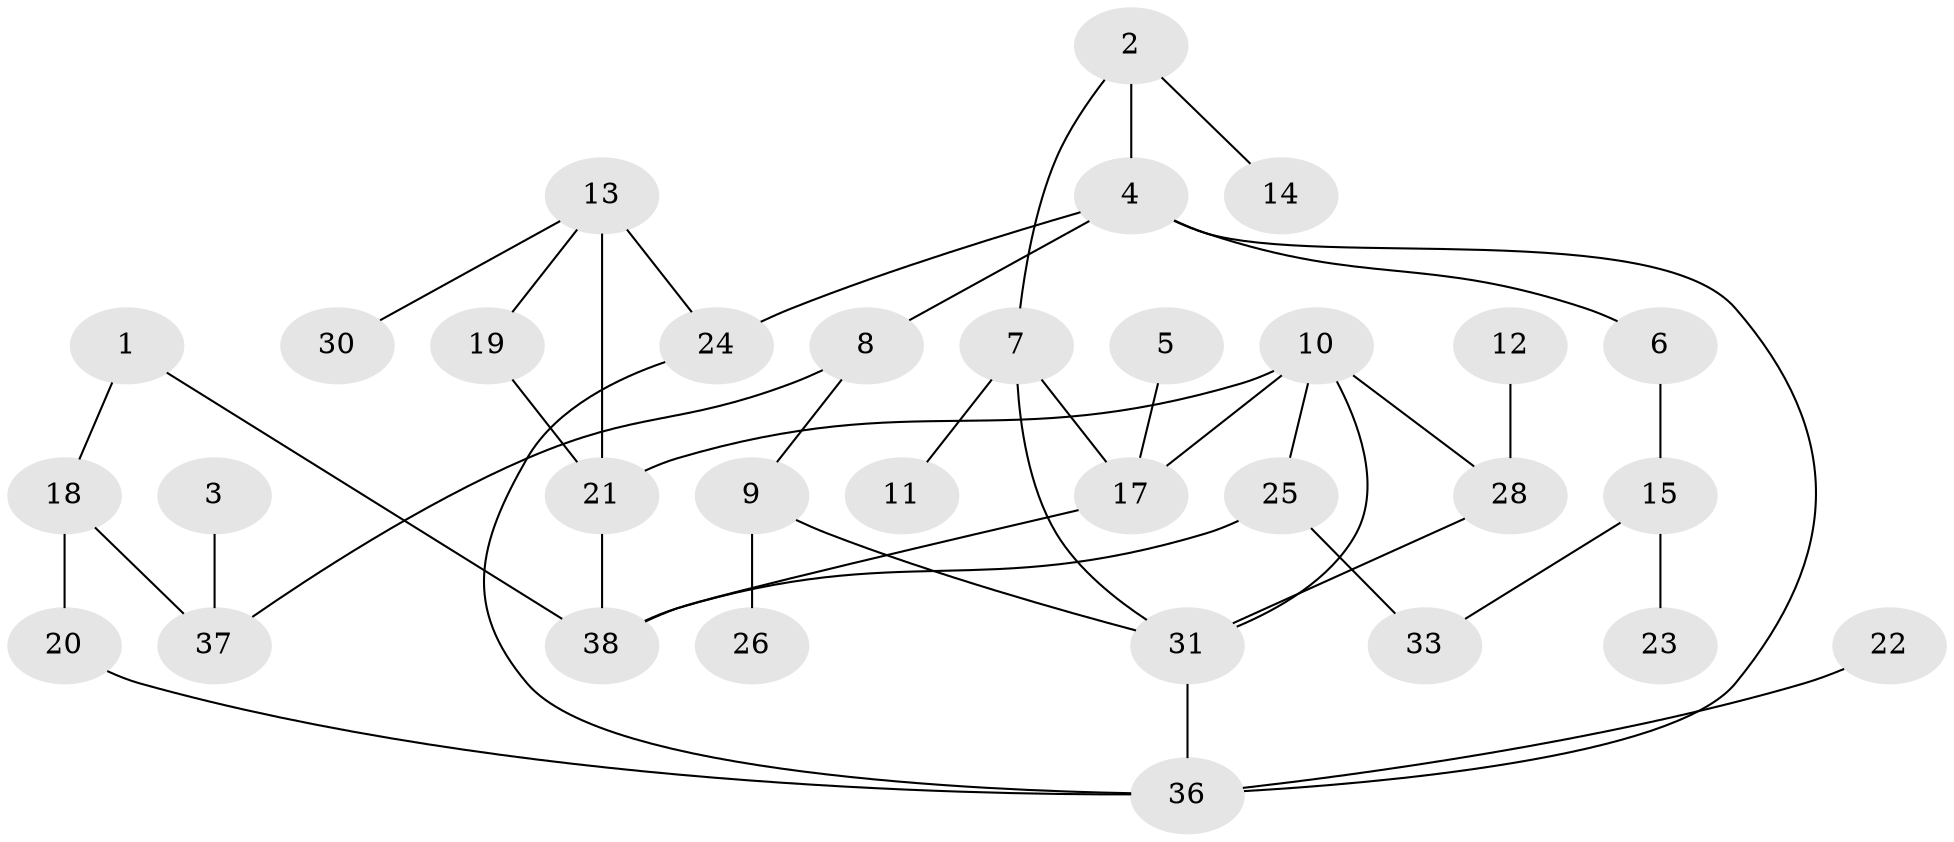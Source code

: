 // original degree distribution, {2: 0.20754716981132076, 4: 0.1320754716981132, 1: 0.20754716981132076, 3: 0.3018867924528302, 5: 0.05660377358490566, 0: 0.09433962264150944}
// Generated by graph-tools (version 1.1) at 2025/48/03/04/25 22:48:28]
// undirected, 32 vertices, 43 edges
graph export_dot {
  node [color=gray90,style=filled];
  1;
  2;
  3;
  4;
  5;
  6;
  7;
  8;
  9;
  10;
  11;
  12;
  13;
  14;
  15;
  17;
  18;
  19;
  20;
  21;
  22;
  23;
  24;
  25;
  26;
  28;
  30;
  31;
  33;
  36;
  37;
  38;
  1 -- 18 [weight=1.0];
  1 -- 38 [weight=1.0];
  2 -- 4 [weight=1.0];
  2 -- 7 [weight=1.0];
  2 -- 14 [weight=1.0];
  3 -- 37 [weight=1.0];
  4 -- 6 [weight=1.0];
  4 -- 8 [weight=1.0];
  4 -- 24 [weight=1.0];
  4 -- 36 [weight=1.0];
  5 -- 17 [weight=1.0];
  6 -- 15 [weight=1.0];
  7 -- 11 [weight=1.0];
  7 -- 17 [weight=1.0];
  7 -- 31 [weight=1.0];
  8 -- 9 [weight=1.0];
  8 -- 37 [weight=1.0];
  9 -- 26 [weight=1.0];
  9 -- 31 [weight=1.0];
  10 -- 17 [weight=1.0];
  10 -- 21 [weight=1.0];
  10 -- 25 [weight=1.0];
  10 -- 28 [weight=1.0];
  10 -- 31 [weight=1.0];
  12 -- 28 [weight=1.0];
  13 -- 19 [weight=1.0];
  13 -- 21 [weight=2.0];
  13 -- 24 [weight=1.0];
  13 -- 30 [weight=1.0];
  15 -- 23 [weight=1.0];
  15 -- 33 [weight=1.0];
  17 -- 38 [weight=1.0];
  18 -- 20 [weight=1.0];
  18 -- 37 [weight=1.0];
  19 -- 21 [weight=1.0];
  20 -- 36 [weight=1.0];
  21 -- 38 [weight=1.0];
  22 -- 36 [weight=1.0];
  24 -- 36 [weight=1.0];
  25 -- 33 [weight=1.0];
  25 -- 38 [weight=1.0];
  28 -- 31 [weight=1.0];
  31 -- 36 [weight=1.0];
}
